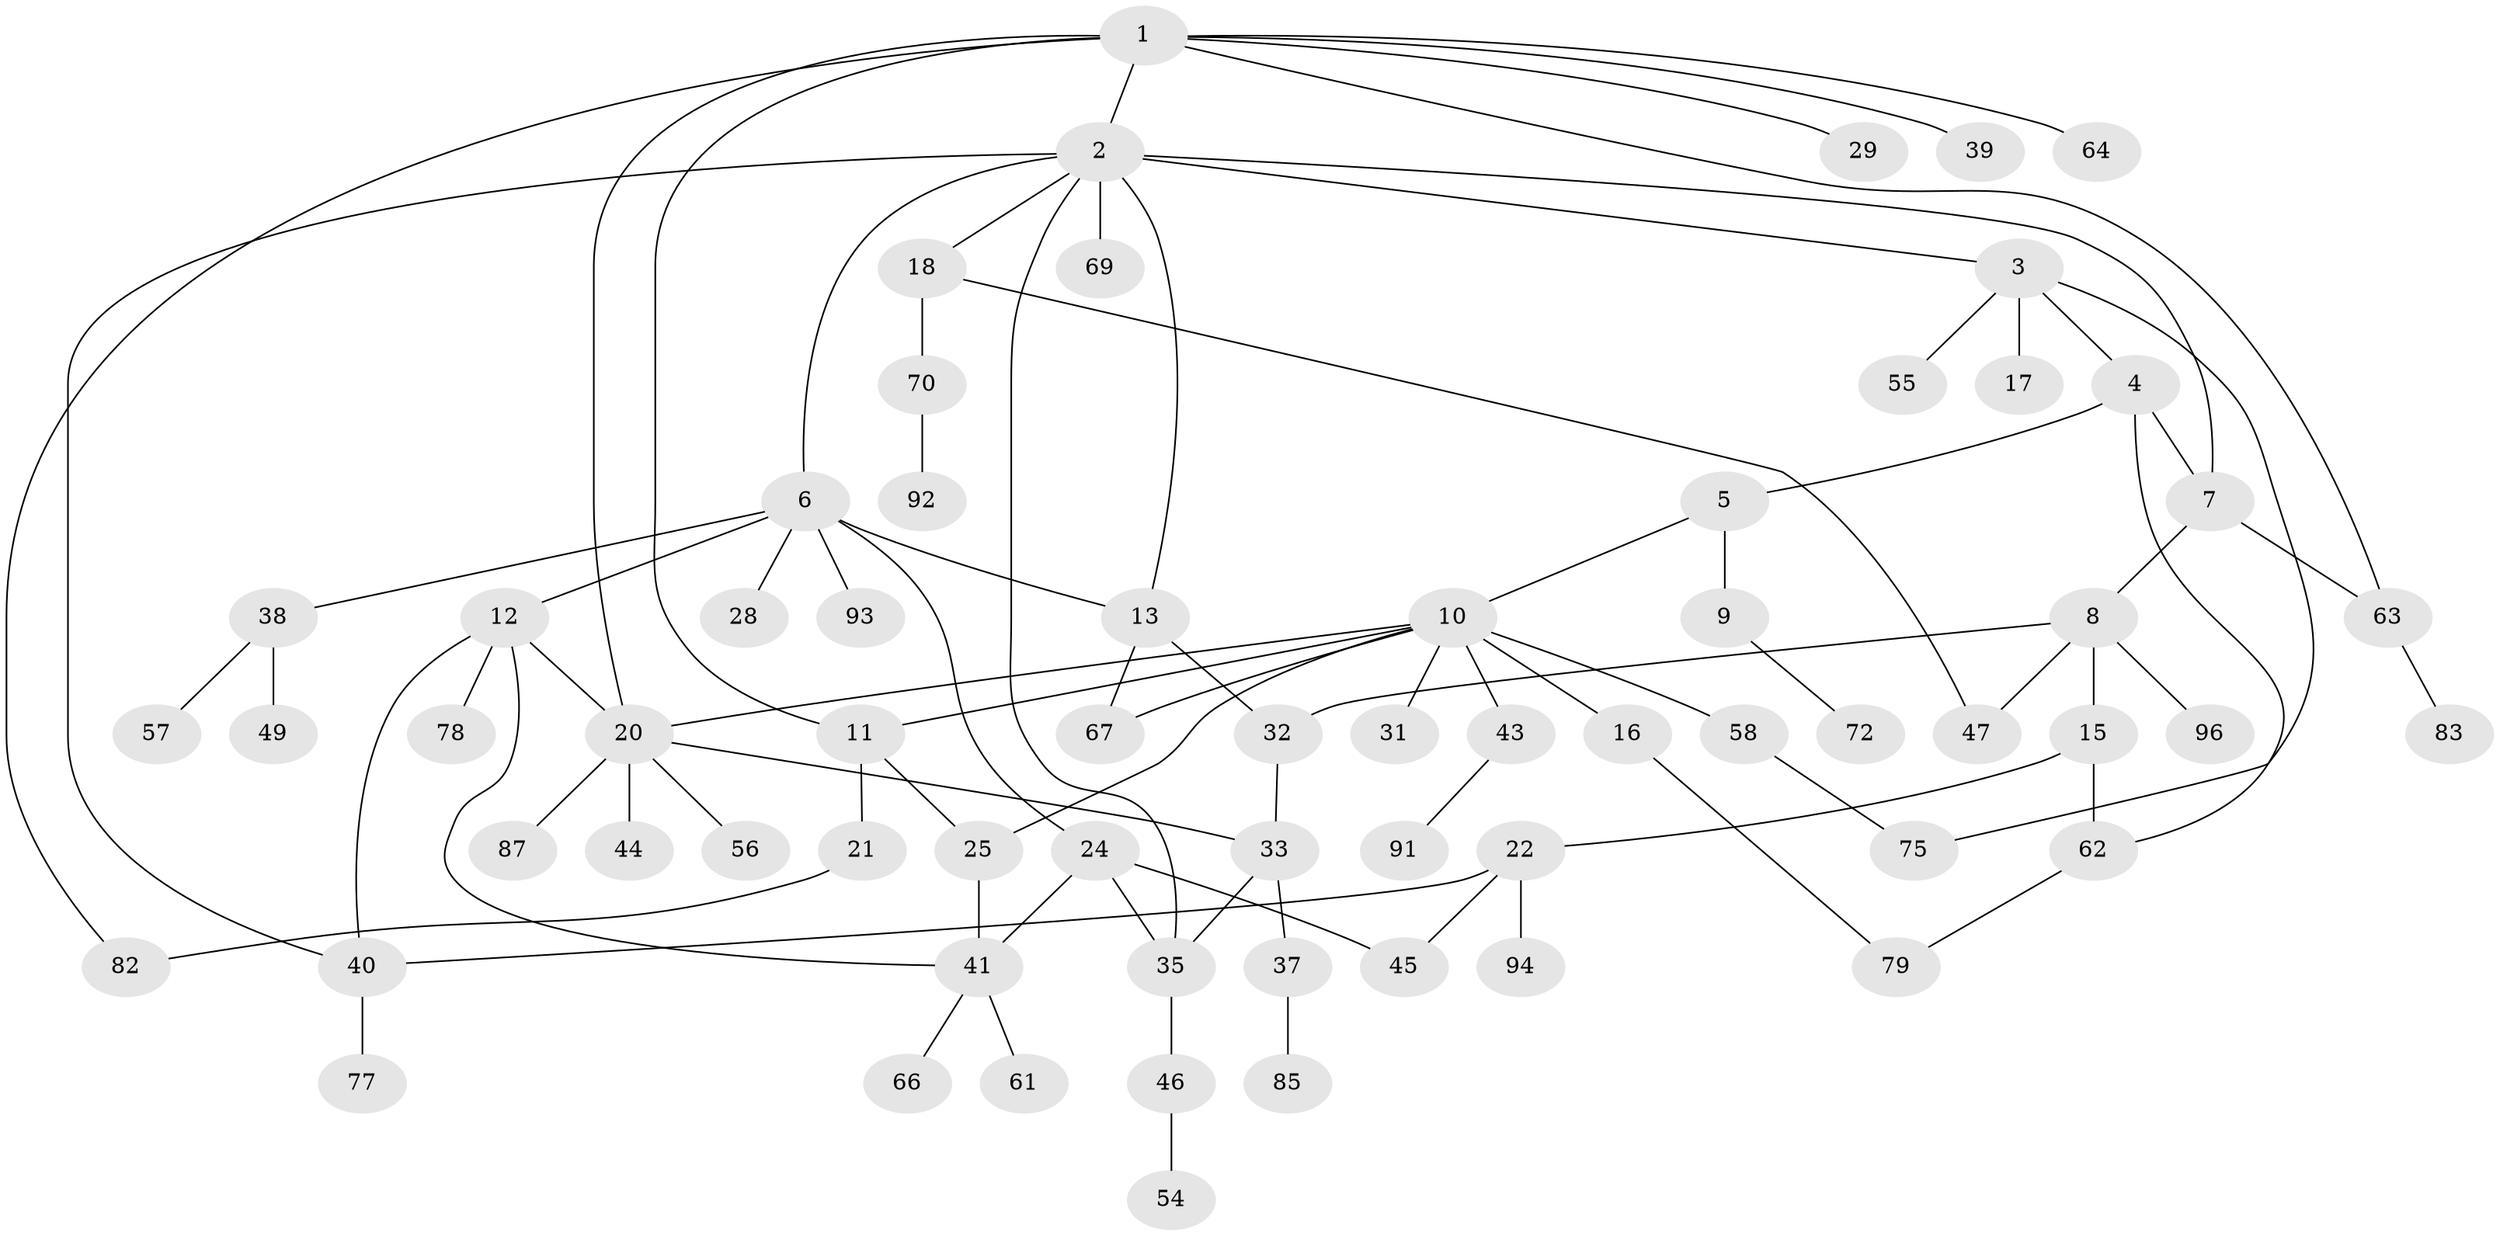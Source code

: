 // Generated by graph-tools (version 1.1) at 2025/23/03/03/25 07:23:33]
// undirected, 66 vertices, 87 edges
graph export_dot {
graph [start="1"]
  node [color=gray90,style=filled];
  1 [super="+30"];
  2 [super="+60"];
  3;
  4 [super="+14"];
  5;
  6 [super="+36"];
  7 [super="+27"];
  8;
  9;
  10 [super="+19"];
  11;
  12 [super="+42"];
  13 [super="+26"];
  15;
  16 [super="+53"];
  17 [super="+48"];
  18 [super="+95"];
  20 [super="+52"];
  21;
  22 [super="+23"];
  24 [super="+34"];
  25 [super="+59"];
  28;
  29;
  31;
  32 [super="+71"];
  33 [super="+90"];
  35 [super="+68"];
  37;
  38;
  39 [super="+51"];
  40 [super="+84"];
  41 [super="+65"];
  43 [super="+99"];
  44;
  45 [super="+50"];
  46 [super="+86"];
  47;
  49 [super="+73"];
  54;
  55 [super="+89"];
  56;
  57;
  58;
  61 [super="+88"];
  62 [super="+81"];
  63 [super="+80"];
  64;
  66;
  67 [super="+74"];
  69;
  70 [super="+76"];
  72;
  75;
  77 [super="+98"];
  78;
  79;
  82 [super="+97"];
  83;
  85;
  87;
  91;
  92;
  93;
  94;
  96;
  1 -- 2;
  1 -- 29;
  1 -- 39;
  1 -- 64;
  1 -- 82;
  1 -- 11;
  1 -- 20;
  1 -- 63;
  2 -- 3;
  2 -- 6;
  2 -- 7;
  2 -- 18;
  2 -- 40;
  2 -- 69;
  2 -- 35;
  2 -- 13;
  3 -- 4;
  3 -- 17;
  3 -- 55;
  3 -- 75;
  4 -- 5;
  4 -- 7;
  4 -- 62;
  5 -- 9;
  5 -- 10;
  6 -- 12;
  6 -- 13;
  6 -- 24;
  6 -- 28;
  6 -- 93;
  6 -- 38;
  7 -- 8;
  7 -- 63;
  8 -- 15;
  8 -- 32;
  8 -- 47;
  8 -- 96;
  9 -- 72;
  10 -- 11;
  10 -- 16 [weight=2];
  10 -- 31;
  10 -- 58;
  10 -- 20;
  10 -- 43;
  10 -- 25;
  10 -- 67;
  11 -- 21;
  11 -- 25;
  12 -- 20;
  12 -- 40;
  12 -- 41;
  12 -- 78;
  13 -- 32;
  13 -- 67;
  15 -- 22;
  15 -- 62;
  16 -- 79;
  18 -- 70;
  18 -- 47;
  20 -- 44;
  20 -- 87;
  20 -- 56;
  20 -- 33;
  21 -- 82;
  22 -- 45;
  22 -- 94;
  22 -- 40;
  24 -- 35;
  24 -- 45;
  24 -- 41;
  25 -- 41;
  32 -- 33;
  33 -- 37;
  33 -- 35;
  35 -- 46;
  37 -- 85;
  38 -- 49;
  38 -- 57;
  40 -- 77;
  41 -- 61;
  41 -- 66;
  43 -- 91;
  46 -- 54;
  58 -- 75;
  62 -- 79;
  63 -- 83;
  70 -- 92;
}
